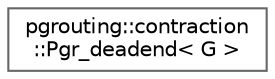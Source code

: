 digraph "Graphical Class Hierarchy"
{
 // LATEX_PDF_SIZE
  bgcolor="transparent";
  edge [fontname=Helvetica,fontsize=10,labelfontname=Helvetica,labelfontsize=10];
  node [fontname=Helvetica,fontsize=10,shape=box,height=0.2,width=0.4];
  rankdir="LR";
  Node0 [id="Node000000",label="pgrouting::contraction\l::Pgr_deadend\< G \>",height=0.2,width=0.4,color="grey40", fillcolor="white", style="filled",URL="$classpgrouting_1_1contraction_1_1Pgr__deadend.html",tooltip=" "];
}

